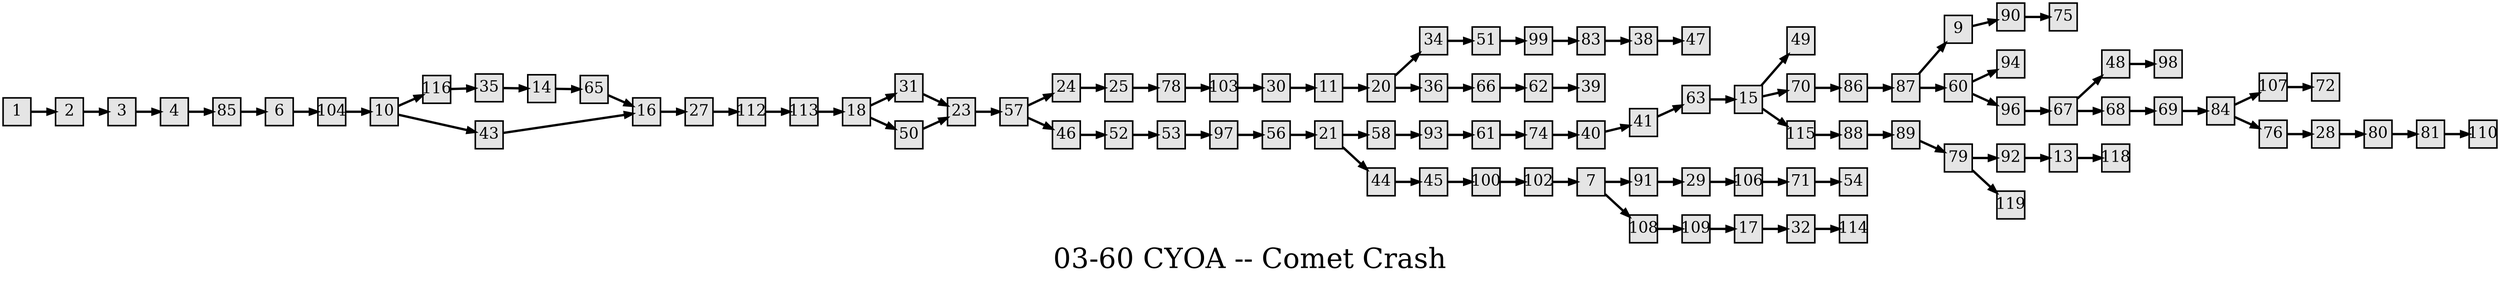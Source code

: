digraph g{
  graph [ label="03-60 CYOA -- Comet Crash" rankdir=LR, ordering=out, fontsize=36, nodesep="0.35", ranksep="0.45"];
  node  [shape=rect, penwidth=2, fontsize=20, style=filled, fillcolor=grey90, margin="0,0", labelfloat=true, regular=true, fixedsize=true];
  edge  [labelfloat=true, penwidth=3, fontsize=12];

  1 -> 2;
  2 -> 3;
  3 -> 4;
  4 -> 85;
  6 -> 104;
  7 -> 91;
  7 -> 108;
  9 -> 90;
  10 -> 116;
  10 -> 43;
  11 -> 20;
  13 -> 118;
  14 -> 65;
  15 -> 49;
  15 -> 70;
  15 -> 115;
  16 -> 27;
  17 -> 32;
  18 -> 31;
  18 -> 50;
  20 -> 34;
  20 -> 36;
  21 -> 58;
  21 -> 44;
  23 -> 57;
  24 -> 25;
  25 -> 78;
  27 -> 112;
  28 -> 80;
  29 -> 106;
  30 -> 11;
  31 -> 23;
  32 -> 114;
  34 -> 51;
  35 -> 14;
  36 -> 66;
  38 -> 47;
  40 -> 41;
  41 -> 63;
  43 -> 16;
  44 -> 45;
  45 -> 100;
  46 -> 52;
  48 -> 98;
  50 -> 23;
  51 -> 99;
  52 -> 53;
  53 -> 97;
  56 -> 21;
  57 -> 24;
  57 -> 46;
  58 -> 93;
  60 -> 94;
  60 -> 96;
  61 -> 74;
  62 -> 39;
  63 -> 15;
  65 -> 16;
  66 -> 62;
  67 -> 48;
  67 -> 68;
  68 -> 69;
  69 -> 84;
  70 -> 86;
  71 -> 54;
  74 -> 40;
  76 -> 28;
  78 -> 103;
  79 -> 92;
  79 -> 119;
  80 -> 81;
  81 -> 110;
  83 -> 38;
  84 -> 107;
  84 -> 76;
  85 -> 6;
  86 -> 87;
  87 -> 9;
  87 -> 60;
  88 -> 89;
  89 -> 79;
  90 -> 75;
  91 -> 29;
  92 -> 13;
  93 -> 61;
  96 -> 67;
  97 -> 56;
  99 -> 83;
  100 -> 102;
  102 -> 7;
  103 -> 30;
  104 -> 10;
  106 -> 71;
  107 -> 72;
  108 -> 109;
  109 -> 17;
  112 -> 113;
  113 -> 18;
  115 -> 88;
  116 -> 35;
}

